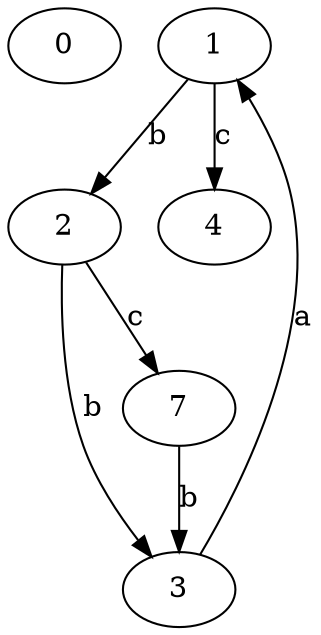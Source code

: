 strict digraph  {
0;
1;
2;
3;
4;
7;
1 -> 2  [label=b];
1 -> 4  [label=c];
2 -> 3  [label=b];
2 -> 7  [label=c];
3 -> 1  [label=a];
7 -> 3  [label=b];
}

